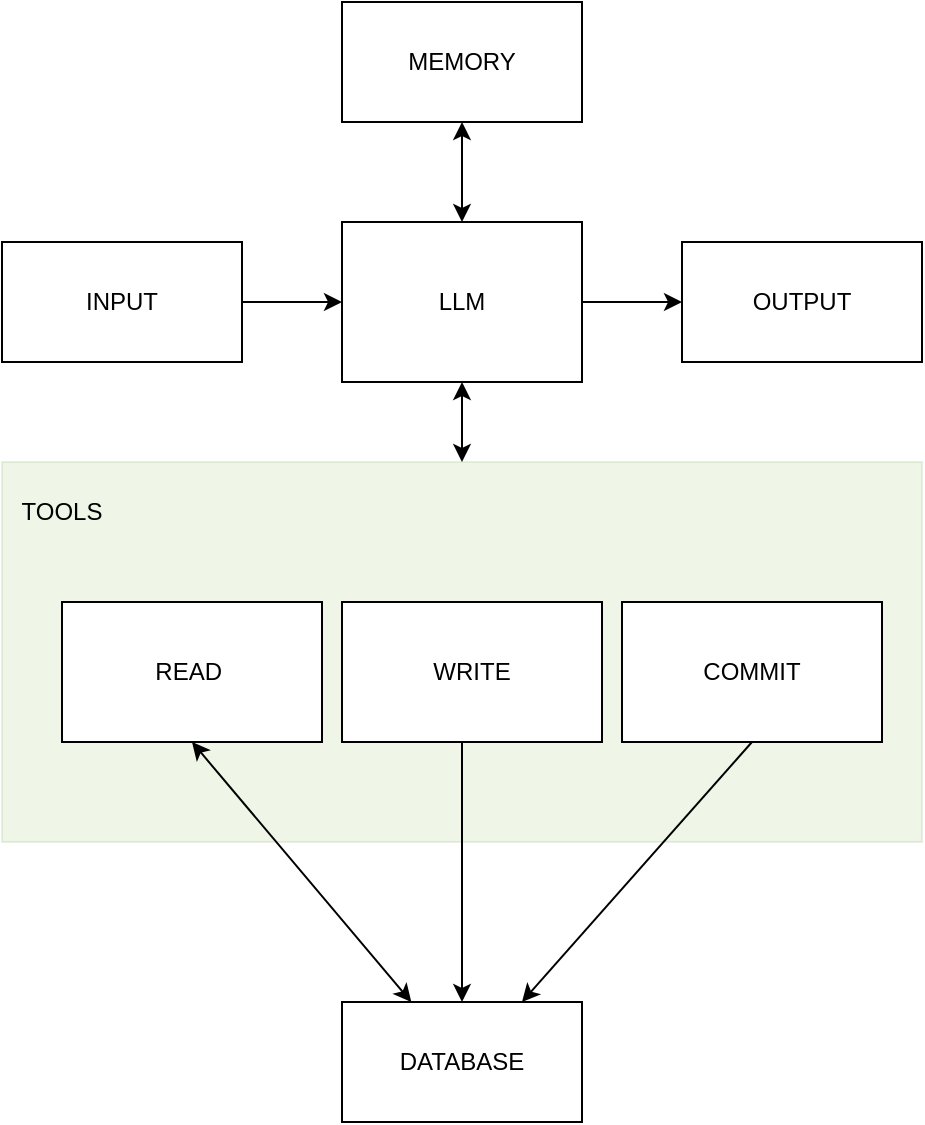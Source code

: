 <mxfile version="28.2.8">
  <diagram name="Page-1" id="GDc9fH8PSCpn4HyLC8YX">
    <mxGraphModel dx="1336" dy="735" grid="1" gridSize="10" guides="1" tooltips="1" connect="1" arrows="1" fold="1" page="1" pageScale="1" pageWidth="850" pageHeight="1100" math="0" shadow="0">
      <root>
        <mxCell id="0" />
        <mxCell id="1" parent="0" />
        <mxCell id="6mjCTWVGmwsJEZox-5NN-8" value="" style="rounded=0;whiteSpace=wrap;html=1;fillColor=#60a917;fontColor=#ffffff;strokeColor=#2D7600;opacity=10;" vertex="1" parent="1">
          <mxGeometry x="180" y="390" width="460" height="190" as="geometry" />
        </mxCell>
        <mxCell id="2RzA0Sjv2GsnijcOHe1X-1" value="LLM" style="rounded=0;whiteSpace=wrap;html=1;" parent="1" vertex="1">
          <mxGeometry x="350" y="270" width="120" height="80" as="geometry" />
        </mxCell>
        <mxCell id="2RzA0Sjv2GsnijcOHe1X-3" value="DATABASE" style="rounded=0;whiteSpace=wrap;html=1;" parent="1" vertex="1">
          <mxGeometry x="350" y="660" width="120" height="60" as="geometry" />
        </mxCell>
        <mxCell id="2RzA0Sjv2GsnijcOHe1X-10" value="READ&amp;nbsp;" style="rounded=0;whiteSpace=wrap;html=1;" parent="1" vertex="1">
          <mxGeometry x="210" y="460" width="130" height="70" as="geometry" />
        </mxCell>
        <mxCell id="6mjCTWVGmwsJEZox-5NN-1" value="WRITE" style="rounded=0;whiteSpace=wrap;html=1;" vertex="1" parent="1">
          <mxGeometry x="350" y="460" width="130" height="70" as="geometry" />
        </mxCell>
        <mxCell id="6mjCTWVGmwsJEZox-5NN-2" value="COMMIT" style="rounded=0;whiteSpace=wrap;html=1;" vertex="1" parent="1">
          <mxGeometry x="490" y="460" width="130" height="70" as="geometry" />
        </mxCell>
        <mxCell id="6mjCTWVGmwsJEZox-5NN-6" value="" style="endArrow=classic;html=1;rounded=0;entryX=0.5;entryY=0;entryDx=0;entryDy=0;" edge="1" parent="1" target="2RzA0Sjv2GsnijcOHe1X-3">
          <mxGeometry width="50" height="50" relative="1" as="geometry">
            <mxPoint x="410" y="530" as="sourcePoint" />
            <mxPoint x="580" y="570" as="targetPoint" />
          </mxGeometry>
        </mxCell>
        <mxCell id="6mjCTWVGmwsJEZox-5NN-7" value="" style="endArrow=classic;html=1;rounded=0;exitX=0.5;exitY=1;exitDx=0;exitDy=0;entryX=0.75;entryY=0;entryDx=0;entryDy=0;" edge="1" parent="1" source="6mjCTWVGmwsJEZox-5NN-2" target="2RzA0Sjv2GsnijcOHe1X-3">
          <mxGeometry width="50" height="50" relative="1" as="geometry">
            <mxPoint x="530" y="620" as="sourcePoint" />
            <mxPoint x="580" y="570" as="targetPoint" />
          </mxGeometry>
        </mxCell>
        <mxCell id="6mjCTWVGmwsJEZox-5NN-9" value="TOOLS" style="text;html=1;whiteSpace=wrap;strokeColor=none;fillColor=none;align=center;verticalAlign=middle;rounded=0;" vertex="1" parent="1">
          <mxGeometry x="180" y="400" width="60" height="30" as="geometry" />
        </mxCell>
        <mxCell id="6mjCTWVGmwsJEZox-5NN-11" value="" style="endArrow=classic;startArrow=classic;html=1;rounded=0;entryX=0.5;entryY=1;entryDx=0;entryDy=0;exitX=0.5;exitY=0;exitDx=0;exitDy=0;" edge="1" parent="1" source="6mjCTWVGmwsJEZox-5NN-8" target="2RzA0Sjv2GsnijcOHe1X-1">
          <mxGeometry width="50" height="50" relative="1" as="geometry">
            <mxPoint x="420" y="380" as="sourcePoint" />
            <mxPoint x="450" y="260" as="targetPoint" />
          </mxGeometry>
        </mxCell>
        <mxCell id="6mjCTWVGmwsJEZox-5NN-16" value="" style="endArrow=classic;startArrow=classic;html=1;rounded=0;entryX=0.5;entryY=1;entryDx=0;entryDy=0;" edge="1" parent="1" source="2RzA0Sjv2GsnijcOHe1X-3" target="2RzA0Sjv2GsnijcOHe1X-10">
          <mxGeometry width="50" height="50" relative="1" as="geometry">
            <mxPoint x="320" y="700" as="sourcePoint" />
            <mxPoint x="310" y="630" as="targetPoint" />
          </mxGeometry>
        </mxCell>
        <mxCell id="6mjCTWVGmwsJEZox-5NN-17" value="OUTPUT" style="rounded=0;whiteSpace=wrap;html=1;" vertex="1" parent="1">
          <mxGeometry x="520" y="280" width="120" height="60" as="geometry" />
        </mxCell>
        <mxCell id="6mjCTWVGmwsJEZox-5NN-18" value="" style="endArrow=classic;html=1;rounded=0;entryX=0;entryY=0.5;entryDx=0;entryDy=0;exitX=1;exitY=0.5;exitDx=0;exitDy=0;" edge="1" parent="1" source="2RzA0Sjv2GsnijcOHe1X-1" target="6mjCTWVGmwsJEZox-5NN-17">
          <mxGeometry width="50" height="50" relative="1" as="geometry">
            <mxPoint x="400" y="410" as="sourcePoint" />
            <mxPoint x="450" y="360" as="targetPoint" />
          </mxGeometry>
        </mxCell>
        <mxCell id="6mjCTWVGmwsJEZox-5NN-19" value="INPUT" style="rounded=0;whiteSpace=wrap;html=1;" vertex="1" parent="1">
          <mxGeometry x="180" y="280" width="120" height="60" as="geometry" />
        </mxCell>
        <mxCell id="6mjCTWVGmwsJEZox-5NN-20" value="" style="endArrow=classic;html=1;rounded=0;exitX=1;exitY=0.5;exitDx=0;exitDy=0;entryX=0;entryY=0.5;entryDx=0;entryDy=0;" edge="1" parent="1" source="6mjCTWVGmwsJEZox-5NN-19" target="2RzA0Sjv2GsnijcOHe1X-1">
          <mxGeometry width="50" height="50" relative="1" as="geometry">
            <mxPoint x="400" y="410" as="sourcePoint" />
            <mxPoint x="450" y="360" as="targetPoint" />
          </mxGeometry>
        </mxCell>
        <mxCell id="6mjCTWVGmwsJEZox-5NN-21" value="MEMORY" style="rounded=0;whiteSpace=wrap;html=1;" vertex="1" parent="1">
          <mxGeometry x="350" y="160" width="120" height="60" as="geometry" />
        </mxCell>
        <mxCell id="6mjCTWVGmwsJEZox-5NN-22" value="" style="endArrow=classic;startArrow=classic;html=1;rounded=0;entryX=0.5;entryY=1;entryDx=0;entryDy=0;exitX=0.5;exitY=0;exitDx=0;exitDy=0;" edge="1" parent="1" source="2RzA0Sjv2GsnijcOHe1X-1" target="6mjCTWVGmwsJEZox-5NN-21">
          <mxGeometry width="50" height="50" relative="1" as="geometry">
            <mxPoint x="400" y="270" as="sourcePoint" />
            <mxPoint x="450" y="220" as="targetPoint" />
          </mxGeometry>
        </mxCell>
      </root>
    </mxGraphModel>
  </diagram>
</mxfile>
